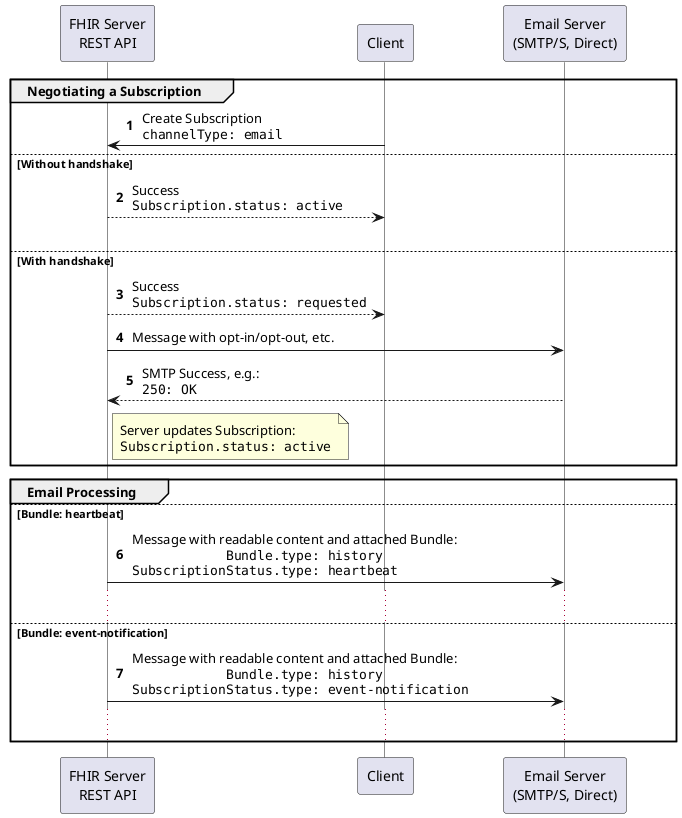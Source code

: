 @startuml
skinparam NoteTextAlignment left
skinparam Padding 2
skinparam ParticipantPadding 40
skinparam LifelineStrategy solid
autonumber

participant "FHIR Server\nREST API"     as S
participant "Client"                    as C
participant "Email Server\n(SMTP/S, Direct)" as E


group Negotiating a Subscription
  C->S: Create Subscription\n""channelType: email""
else Without handshake
  S-->C: Success\n""Subscription.status: active""
  |||
else With handshake
  S-->C: Success\n""Subscription.status: requested""

  S->E: Message with opt-in/opt-out, etc.
  return SMTP Success, e.g.:\n""250: OK""

  note right of S
    Server updates Subscription:
    ""Subscription.status: active""
  end note

end

group Email Processing
else Bundle: heartbeat
    S->E: Message with readable content and attached Bundle:\n""            Bundle.type: history""\n""SubscriptionStatus.type: heartbeat""
    ...
else Bundle: event-notification
    S->E: Message with readable content and attached Bundle:\n""            Bundle.type: history""\n""SubscriptionStatus.type: event-notification""
    ...
end

@enduml